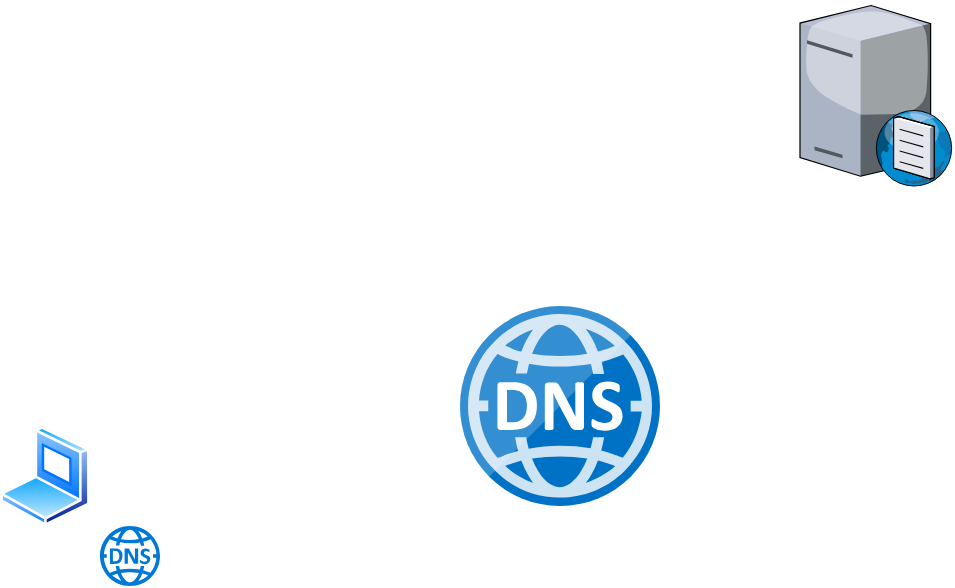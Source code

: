 <mxfile version="11.0.7" type="github"><diagram id="07NNt3R4fXOFwPAqHr_d" name="Page-1"><mxGraphModel dx="782" dy="471" grid="1" gridSize="10" guides="1" tooltips="1" connect="1" arrows="1" fold="1" page="1" pageScale="1" pageWidth="850" pageHeight="1100" math="0" shadow="0"><root><mxCell id="0"/><mxCell id="1" parent="0"/><mxCell id="CTh_WzWBxptzLWjtzpSi-1" value="" style="verticalLabelPosition=bottom;aspect=fixed;html=1;verticalAlign=top;strokeColor=none;align=center;outlineConnect=0;shape=mxgraph.citrix.dns_server;" vertex="1" parent="1"><mxGeometry x="470" y="27.5" width="76.5" height="92.5" as="geometry"/></mxCell><mxCell id="CTh_WzWBxptzLWjtzpSi-2" value="" style="aspect=fixed;html=1;perimeter=none;align=center;shadow=0;dashed=0;image;fontSize=12;image=img/lib/mscae/DNS.svg;" vertex="1" parent="1"><mxGeometry x="300" y="180" width="100" height="100" as="geometry"/></mxCell><mxCell id="CTh_WzWBxptzLWjtzpSi-3" value="" style="aspect=fixed;perimeter=ellipsePerimeter;html=1;align=center;shadow=0;dashed=0;spacingTop=3;image;image=img/lib/active_directory/laptop_client.svg;" vertex="1" parent="1"><mxGeometry x="70" y="240" width="45" height="50" as="geometry"/></mxCell><mxCell id="CTh_WzWBxptzLWjtzpSi-7" value="" style="shadow=0;dashed=0;html=1;strokeColor=none;labelPosition=center;verticalLabelPosition=bottom;verticalAlign=top;align=center;shape=mxgraph.mscae.cloud.azure_dns;fillColor=#0079D6;pointerEvents=1;" vertex="1" parent="1"><mxGeometry x="120" y="290" width="30" height="30" as="geometry"/></mxCell></root></mxGraphModel></diagram></mxfile>